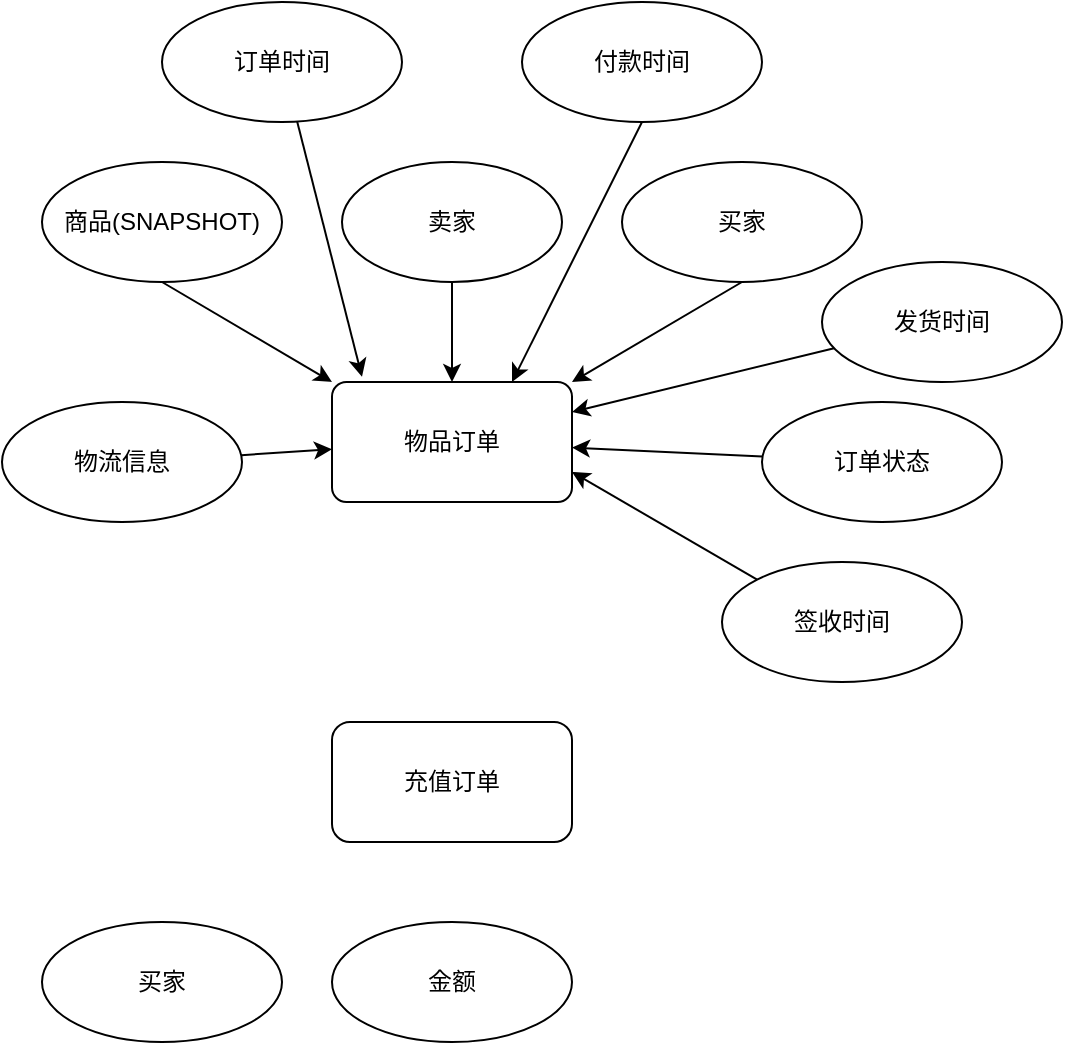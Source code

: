 <mxfile version="20.5.3" type="embed"><diagram id="23iRSUPoRavnBvh4doch" name="Page-1"><mxGraphModel dx="723" dy="629" grid="1" gridSize="10" guides="1" tooltips="1" connect="1" arrows="1" fold="1" page="1" pageScale="1" pageWidth="827" pageHeight="1169" math="0" shadow="0"><root><mxCell id="0"/><mxCell id="1" parent="0"/><mxCell id="2" value="物品订单" style="rounded=1;whiteSpace=wrap;html=1;arcSize=12;" vertex="1" parent="1"><mxGeometry x="175" y="210" width="120" height="60" as="geometry"/></mxCell><mxCell id="7" style="edgeStyle=none;rounded=0;orthogonalLoop=1;jettySize=auto;html=1;exitX=0.5;exitY=1;exitDx=0;exitDy=0;entryX=0.5;entryY=0;entryDx=0;entryDy=0;" edge="1" parent="1" source="3" target="2"><mxGeometry relative="1" as="geometry"/></mxCell><mxCell id="3" value="卖家" style="ellipse;whiteSpace=wrap;html=1;" vertex="1" parent="1"><mxGeometry x="180" y="100" width="110" height="60" as="geometry"/></mxCell><mxCell id="8" style="edgeStyle=none;rounded=0;orthogonalLoop=1;jettySize=auto;html=1;exitX=0.5;exitY=1;exitDx=0;exitDy=0;entryX=1;entryY=0;entryDx=0;entryDy=0;" edge="1" parent="1" source="4" target="2"><mxGeometry relative="1" as="geometry"/></mxCell><mxCell id="4" value="买家" style="ellipse;whiteSpace=wrap;html=1;" vertex="1" parent="1"><mxGeometry x="320" y="100" width="120" height="60" as="geometry"/></mxCell><mxCell id="6" style="edgeStyle=none;rounded=0;orthogonalLoop=1;jettySize=auto;html=1;exitX=0.5;exitY=1;exitDx=0;exitDy=0;entryX=0;entryY=0;entryDx=0;entryDy=0;" edge="1" parent="1" source="5" target="2"><mxGeometry relative="1" as="geometry"/></mxCell><mxCell id="5" value="商品(SNAPSHOT)" style="ellipse;whiteSpace=wrap;html=1;" vertex="1" parent="1"><mxGeometry x="30" y="100" width="120" height="60" as="geometry"/></mxCell><mxCell id="9" value="充值订单" style="rounded=1;whiteSpace=wrap;html=1;" vertex="1" parent="1"><mxGeometry x="175" y="380" width="120" height="60" as="geometry"/></mxCell><mxCell id="10" value="买家" style="ellipse;whiteSpace=wrap;html=1;" vertex="1" parent="1"><mxGeometry x="30" y="480" width="120" height="60" as="geometry"/></mxCell><mxCell id="11" value="金额" style="ellipse;whiteSpace=wrap;html=1;" vertex="1" parent="1"><mxGeometry x="175" y="480" width="120" height="60" as="geometry"/></mxCell><mxCell id="13" value="" style="edgeStyle=none;rounded=0;orthogonalLoop=1;jettySize=auto;html=1;" edge="1" parent="1" source="12" target="2"><mxGeometry relative="1" as="geometry"/></mxCell><mxCell id="12" value="订单状态" style="ellipse;whiteSpace=wrap;html=1;" vertex="1" parent="1"><mxGeometry x="390" y="220" width="120" height="60" as="geometry"/></mxCell><mxCell id="15" value="" style="edgeStyle=none;rounded=0;orthogonalLoop=1;jettySize=auto;html=1;entryX=0.125;entryY=-0.044;entryDx=0;entryDy=0;entryPerimeter=0;" edge="1" parent="1" source="14" target="2"><mxGeometry relative="1" as="geometry"/></mxCell><mxCell id="14" value="订单时间" style="ellipse;whiteSpace=wrap;html=1;" vertex="1" parent="1"><mxGeometry x="90" y="20" width="120" height="60" as="geometry"/></mxCell><mxCell id="17" style="edgeStyle=none;rounded=0;orthogonalLoop=1;jettySize=auto;html=1;exitX=0.5;exitY=1;exitDx=0;exitDy=0;entryX=0.75;entryY=0;entryDx=0;entryDy=0;" edge="1" parent="1" source="16" target="2"><mxGeometry relative="1" as="geometry"/></mxCell><mxCell id="16" value="付款时间" style="ellipse;whiteSpace=wrap;html=1;" vertex="1" parent="1"><mxGeometry x="270" y="20" width="120" height="60" as="geometry"/></mxCell><mxCell id="20" value="" style="edgeStyle=none;rounded=0;orthogonalLoop=1;jettySize=auto;html=1;entryX=1;entryY=0.25;entryDx=0;entryDy=0;" edge="1" parent="1" source="18" target="2"><mxGeometry relative="1" as="geometry"><mxPoint x="340" y="180" as="targetPoint"/></mxGeometry></mxCell><mxCell id="18" value="发货时间" style="ellipse;whiteSpace=wrap;html=1;" vertex="1" parent="1"><mxGeometry x="420" y="150" width="120" height="60" as="geometry"/></mxCell><mxCell id="23" value="" style="edgeStyle=none;rounded=0;orthogonalLoop=1;jettySize=auto;html=1;" edge="1" parent="1" source="21" target="2"><mxGeometry relative="1" as="geometry"/></mxCell><mxCell id="21" value="物流信息" style="ellipse;whiteSpace=wrap;html=1;" vertex="1" parent="1"><mxGeometry x="10" y="220" width="120" height="60" as="geometry"/></mxCell><mxCell id="26" style="edgeStyle=none;rounded=0;orthogonalLoop=1;jettySize=auto;html=1;exitX=0;exitY=0;exitDx=0;exitDy=0;entryX=1;entryY=0.75;entryDx=0;entryDy=0;" edge="1" parent="1" source="24" target="2"><mxGeometry relative="1" as="geometry"/></mxCell><mxCell id="24" value="签收时间" style="ellipse;whiteSpace=wrap;html=1;" vertex="1" parent="1"><mxGeometry x="370" y="300" width="120" height="60" as="geometry"/></mxCell><mxCell id="25" style="edgeStyle=none;rounded=0;orthogonalLoop=1;jettySize=auto;html=1;exitX=0;exitY=1;exitDx=0;exitDy=0;" edge="1" parent="1" source="24" target="24"><mxGeometry relative="1" as="geometry"/></mxCell></root></mxGraphModel></diagram></mxfile>